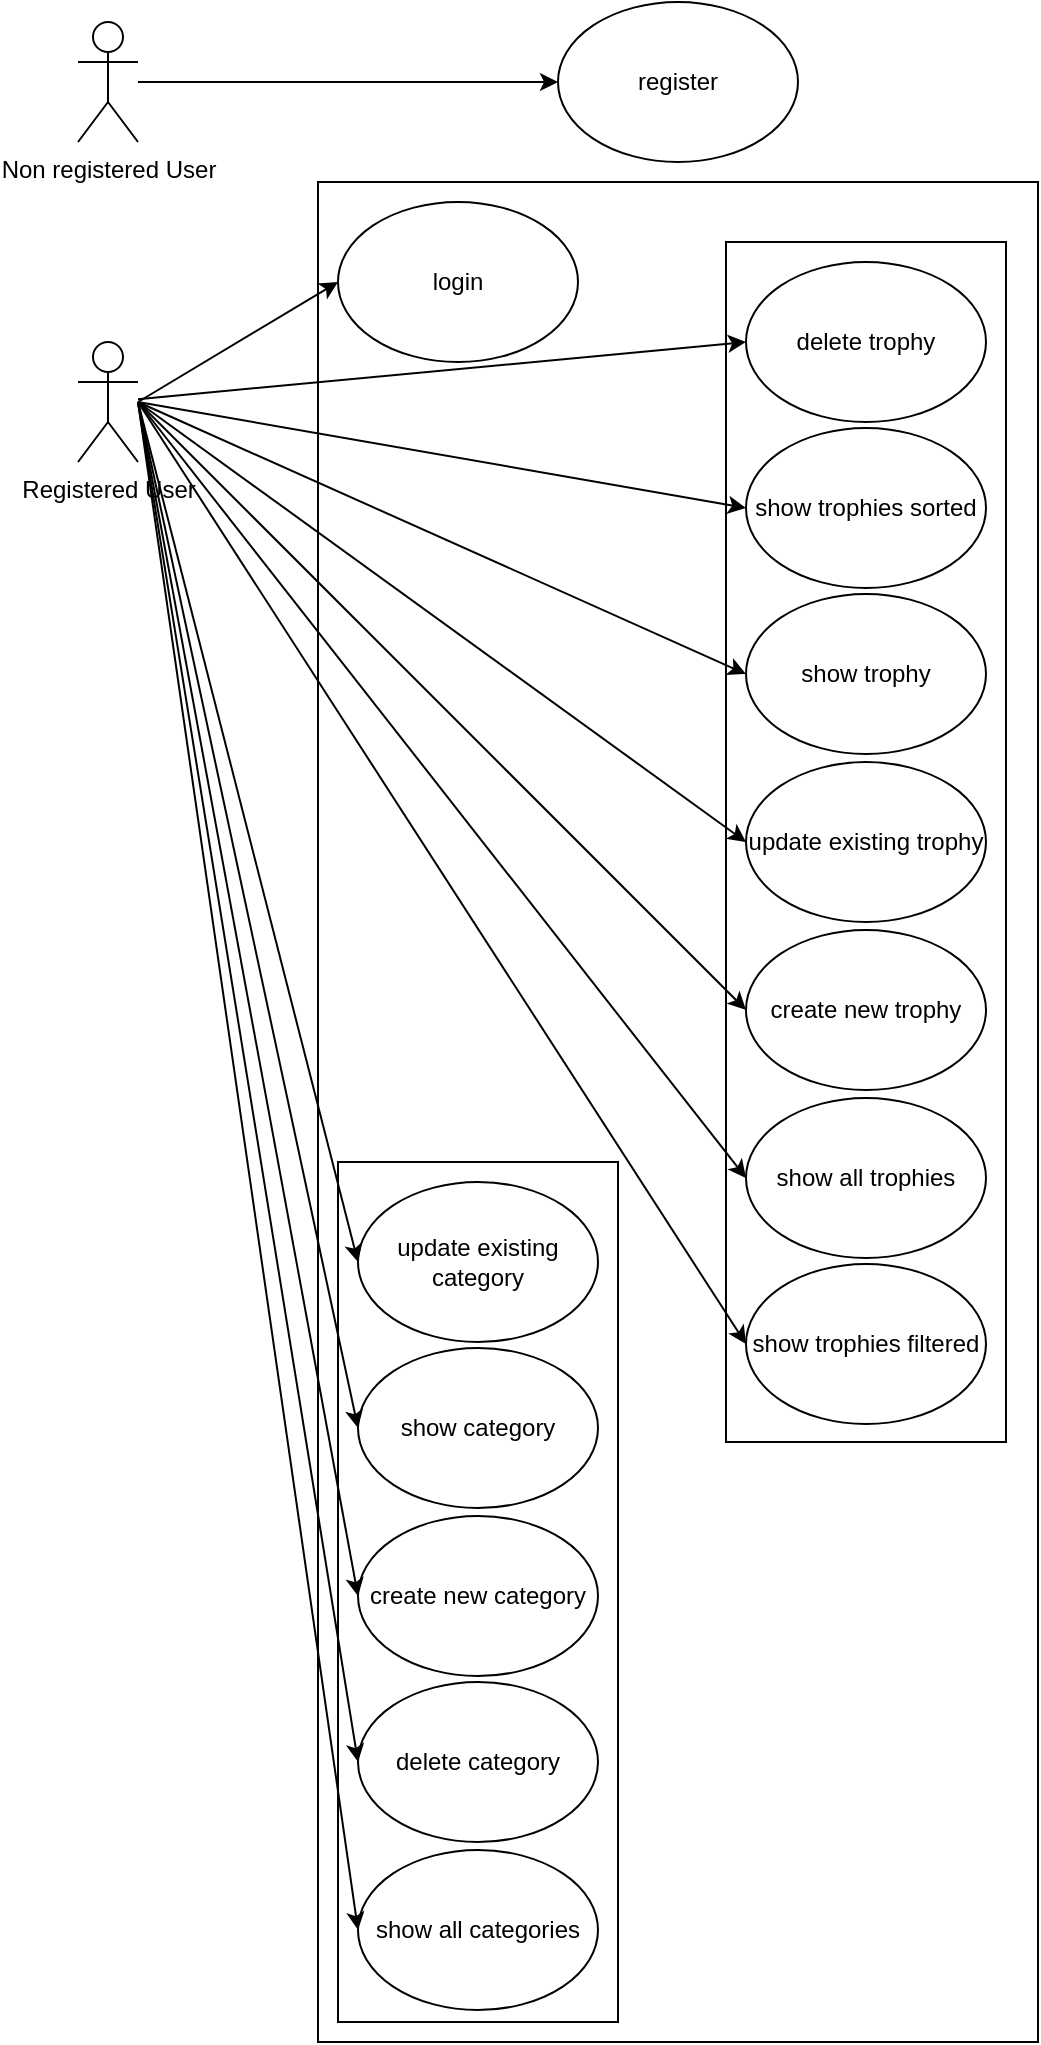 <mxfile version="17.4.3" type="device"><diagram id="xB6YoNKcjwUU6s2bPVJQ" name="Page-1"><mxGraphModel dx="2062" dy="1122" grid="1" gridSize="10" guides="1" tooltips="1" connect="1" arrows="1" fold="1" page="1" pageScale="1" pageWidth="827" pageHeight="1169" math="0" shadow="0"><root><mxCell id="0"/><mxCell id="1" parent="0"/><mxCell id="8LOKtN6ZXZavKxr7OIl7-23" style="edgeStyle=orthogonalEdgeStyle;rounded=0;orthogonalLoop=1;jettySize=auto;html=1;entryX=0;entryY=0.5;entryDx=0;entryDy=0;" edge="1" parent="1" source="8LOKtN6ZXZavKxr7OIl7-1" target="8LOKtN6ZXZavKxr7OIl7-5"><mxGeometry relative="1" as="geometry"/></mxCell><mxCell id="8LOKtN6ZXZavKxr7OIl7-1" value="Non registered User" style="shape=umlActor;verticalLabelPosition=bottom;verticalAlign=top;html=1;outlineConnect=0;" vertex="1" parent="1"><mxGeometry x="90" y="290" width="30" height="60" as="geometry"/></mxCell><mxCell id="8LOKtN6ZXZavKxr7OIl7-2" value="Registered User" style="shape=umlActor;verticalLabelPosition=bottom;verticalAlign=top;html=1;outlineConnect=0;" vertex="1" parent="1"><mxGeometry x="90" y="450" width="30" height="60" as="geometry"/></mxCell><mxCell id="8LOKtN6ZXZavKxr7OIl7-5" value="register" style="ellipse;whiteSpace=wrap;html=1;" vertex="1" parent="1"><mxGeometry x="330" y="280" width="120" height="80" as="geometry"/></mxCell><mxCell id="8LOKtN6ZXZavKxr7OIl7-6" value="" style="rounded=0;whiteSpace=wrap;html=1;" vertex="1" parent="1"><mxGeometry x="210" y="370" width="360" height="930" as="geometry"/></mxCell><mxCell id="8LOKtN6ZXZavKxr7OIl7-7" value="" style="rounded=0;whiteSpace=wrap;html=1;" vertex="1" parent="1"><mxGeometry x="220" y="860" width="140" height="430" as="geometry"/></mxCell><mxCell id="8LOKtN6ZXZavKxr7OIl7-8" value="" style="rounded=0;whiteSpace=wrap;html=1;" vertex="1" parent="1"><mxGeometry x="414" y="400" width="140" height="600" as="geometry"/></mxCell><mxCell id="8LOKtN6ZXZavKxr7OIl7-9" value="login" style="ellipse;whiteSpace=wrap;html=1;" vertex="1" parent="1"><mxGeometry x="220" y="380" width="120" height="80" as="geometry"/></mxCell><mxCell id="8LOKtN6ZXZavKxr7OIl7-10" value="create new category" style="ellipse;whiteSpace=wrap;html=1;" vertex="1" parent="1"><mxGeometry x="230" y="1037" width="120" height="80" as="geometry"/></mxCell><mxCell id="8LOKtN6ZXZavKxr7OIl7-14" value="create new trophy" style="ellipse;whiteSpace=wrap;html=1;" vertex="1" parent="1"><mxGeometry x="424" y="744" width="120" height="80" as="geometry"/></mxCell><mxCell id="8LOKtN6ZXZavKxr7OIl7-15" value="show all trophies" style="ellipse;whiteSpace=wrap;html=1;" vertex="1" parent="1"><mxGeometry x="424" y="828" width="120" height="80" as="geometry"/></mxCell><mxCell id="8LOKtN6ZXZavKxr7OIl7-16" value="update existing trophy" style="ellipse;whiteSpace=wrap;html=1;" vertex="1" parent="1"><mxGeometry x="424" y="660" width="120" height="80" as="geometry"/></mxCell><mxCell id="8LOKtN6ZXZavKxr7OIl7-17" value="delete trophy" style="ellipse;whiteSpace=wrap;html=1;" vertex="1" parent="1"><mxGeometry x="424" y="410" width="120" height="80" as="geometry"/></mxCell><mxCell id="8LOKtN6ZXZavKxr7OIl7-18" value="update existing category" style="ellipse;whiteSpace=wrap;html=1;" vertex="1" parent="1"><mxGeometry x="230" y="870" width="120" height="80" as="geometry"/></mxCell><mxCell id="8LOKtN6ZXZavKxr7OIl7-19" value="show category" style="ellipse;whiteSpace=wrap;html=1;" vertex="1" parent="1"><mxGeometry x="230" y="953" width="120" height="80" as="geometry"/></mxCell><mxCell id="8LOKtN6ZXZavKxr7OIl7-20" value="show trophy" style="ellipse;whiteSpace=wrap;html=1;" vertex="1" parent="1"><mxGeometry x="424" y="576" width="120" height="80" as="geometry"/></mxCell><mxCell id="8LOKtN6ZXZavKxr7OIl7-21" value="show trophies filtered" style="ellipse;whiteSpace=wrap;html=1;" vertex="1" parent="1"><mxGeometry x="424" y="911" width="120" height="80" as="geometry"/></mxCell><mxCell id="8LOKtN6ZXZavKxr7OIl7-22" value="show trophies sorted" style="ellipse;whiteSpace=wrap;html=1;" vertex="1" parent="1"><mxGeometry x="424" y="493" width="120" height="80" as="geometry"/></mxCell><mxCell id="8LOKtN6ZXZavKxr7OIl7-34" value="show all categories" style="ellipse;whiteSpace=wrap;html=1;" vertex="1" parent="1"><mxGeometry x="230" y="1204" width="120" height="80" as="geometry"/></mxCell><mxCell id="8LOKtN6ZXZavKxr7OIl7-35" value="delete category" style="ellipse;whiteSpace=wrap;html=1;" vertex="1" parent="1"><mxGeometry x="230" y="1120" width="120" height="80" as="geometry"/></mxCell><mxCell id="8LOKtN6ZXZavKxr7OIl7-37" value="" style="endArrow=classic;html=1;rounded=0;entryX=0;entryY=0.5;entryDx=0;entryDy=0;" edge="1" parent="1" source="8LOKtN6ZXZavKxr7OIl7-2" target="8LOKtN6ZXZavKxr7OIl7-17"><mxGeometry width="50" height="50" relative="1" as="geometry"><mxPoint x="285" y="530" as="sourcePoint"/><mxPoint x="335" y="480" as="targetPoint"/></mxGeometry></mxCell><mxCell id="8LOKtN6ZXZavKxr7OIl7-38" value="" style="endArrow=classic;html=1;rounded=0;entryX=0;entryY=0.5;entryDx=0;entryDy=0;" edge="1" parent="1" target="8LOKtN6ZXZavKxr7OIl7-21"><mxGeometry width="50" height="50" relative="1" as="geometry"><mxPoint x="120" y="480" as="sourcePoint"/><mxPoint x="440" y="930" as="targetPoint"/></mxGeometry></mxCell><mxCell id="8LOKtN6ZXZavKxr7OIl7-39" value="" style="endArrow=classic;html=1;rounded=0;entryX=0;entryY=0.5;entryDx=0;entryDy=0;" edge="1" parent="1" target="8LOKtN6ZXZavKxr7OIl7-22"><mxGeometry width="50" height="50" relative="1" as="geometry"><mxPoint x="120" y="480" as="sourcePoint"/><mxPoint x="434" y="460" as="targetPoint"/></mxGeometry></mxCell><mxCell id="8LOKtN6ZXZavKxr7OIl7-40" value="" style="endArrow=classic;html=1;rounded=0;entryX=0;entryY=0.5;entryDx=0;entryDy=0;" edge="1" parent="1" target="8LOKtN6ZXZavKxr7OIl7-20"><mxGeometry width="50" height="50" relative="1" as="geometry"><mxPoint x="120" y="480" as="sourcePoint"/><mxPoint x="444" y="470" as="targetPoint"/></mxGeometry></mxCell><mxCell id="8LOKtN6ZXZavKxr7OIl7-41" value="" style="endArrow=classic;html=1;rounded=0;entryX=0;entryY=0.5;entryDx=0;entryDy=0;" edge="1" parent="1" target="8LOKtN6ZXZavKxr7OIl7-16"><mxGeometry width="50" height="50" relative="1" as="geometry"><mxPoint x="120" y="480" as="sourcePoint"/><mxPoint x="454" y="480" as="targetPoint"/></mxGeometry></mxCell><mxCell id="8LOKtN6ZXZavKxr7OIl7-42" value="" style="endArrow=classic;html=1;rounded=0;entryX=0;entryY=0.5;entryDx=0;entryDy=0;" edge="1" parent="1" target="8LOKtN6ZXZavKxr7OIl7-14"><mxGeometry width="50" height="50" relative="1" as="geometry"><mxPoint x="120" y="480" as="sourcePoint"/><mxPoint x="464" y="490" as="targetPoint"/></mxGeometry></mxCell><mxCell id="8LOKtN6ZXZavKxr7OIl7-43" value="" style="endArrow=classic;html=1;rounded=0;entryX=0;entryY=0.5;entryDx=0;entryDy=0;" edge="1" parent="1" target="8LOKtN6ZXZavKxr7OIl7-15"><mxGeometry width="50" height="50" relative="1" as="geometry"><mxPoint x="120" y="480" as="sourcePoint"/><mxPoint x="474" y="500" as="targetPoint"/></mxGeometry></mxCell><mxCell id="8LOKtN6ZXZavKxr7OIl7-44" value="" style="endArrow=classic;html=1;rounded=0;entryX=0;entryY=0.5;entryDx=0;entryDy=0;" edge="1" parent="1" target="8LOKtN6ZXZavKxr7OIl7-18"><mxGeometry width="50" height="50" relative="1" as="geometry"><mxPoint x="120" y="480" as="sourcePoint"/><mxPoint x="484" y="510" as="targetPoint"/></mxGeometry></mxCell><mxCell id="8LOKtN6ZXZavKxr7OIl7-45" value="" style="endArrow=classic;html=1;rounded=0;entryX=0;entryY=0.5;entryDx=0;entryDy=0;" edge="1" parent="1" target="8LOKtN6ZXZavKxr7OIl7-19"><mxGeometry width="50" height="50" relative="1" as="geometry"><mxPoint x="120" y="480" as="sourcePoint"/><mxPoint x="494" y="520" as="targetPoint"/></mxGeometry></mxCell><mxCell id="8LOKtN6ZXZavKxr7OIl7-46" value="" style="endArrow=classic;html=1;rounded=0;entryX=0;entryY=0.5;entryDx=0;entryDy=0;" edge="1" parent="1" target="8LOKtN6ZXZavKxr7OIl7-10"><mxGeometry width="50" height="50" relative="1" as="geometry"><mxPoint x="120" y="480" as="sourcePoint"/><mxPoint x="504" y="530" as="targetPoint"/></mxGeometry></mxCell><mxCell id="8LOKtN6ZXZavKxr7OIl7-47" value="" style="endArrow=classic;html=1;rounded=0;entryX=0;entryY=0.5;entryDx=0;entryDy=0;" edge="1" parent="1" target="8LOKtN6ZXZavKxr7OIl7-35"><mxGeometry width="50" height="50" relative="1" as="geometry"><mxPoint x="120" y="480" as="sourcePoint"/><mxPoint x="514" y="540" as="targetPoint"/></mxGeometry></mxCell><mxCell id="8LOKtN6ZXZavKxr7OIl7-48" value="" style="endArrow=classic;html=1;rounded=0;entryX=0;entryY=0.5;entryDx=0;entryDy=0;" edge="1" parent="1" target="8LOKtN6ZXZavKxr7OIl7-34"><mxGeometry width="50" height="50" relative="1" as="geometry"><mxPoint x="120" y="480" as="sourcePoint"/><mxPoint x="524" y="550" as="targetPoint"/></mxGeometry></mxCell><mxCell id="8LOKtN6ZXZavKxr7OIl7-49" value="" style="endArrow=classic;html=1;rounded=0;entryX=0;entryY=0.5;entryDx=0;entryDy=0;" edge="1" parent="1" target="8LOKtN6ZXZavKxr7OIl7-9"><mxGeometry width="50" height="50" relative="1" as="geometry"><mxPoint x="120" y="480" as="sourcePoint"/><mxPoint x="534" y="560" as="targetPoint"/></mxGeometry></mxCell></root></mxGraphModel></diagram></mxfile>